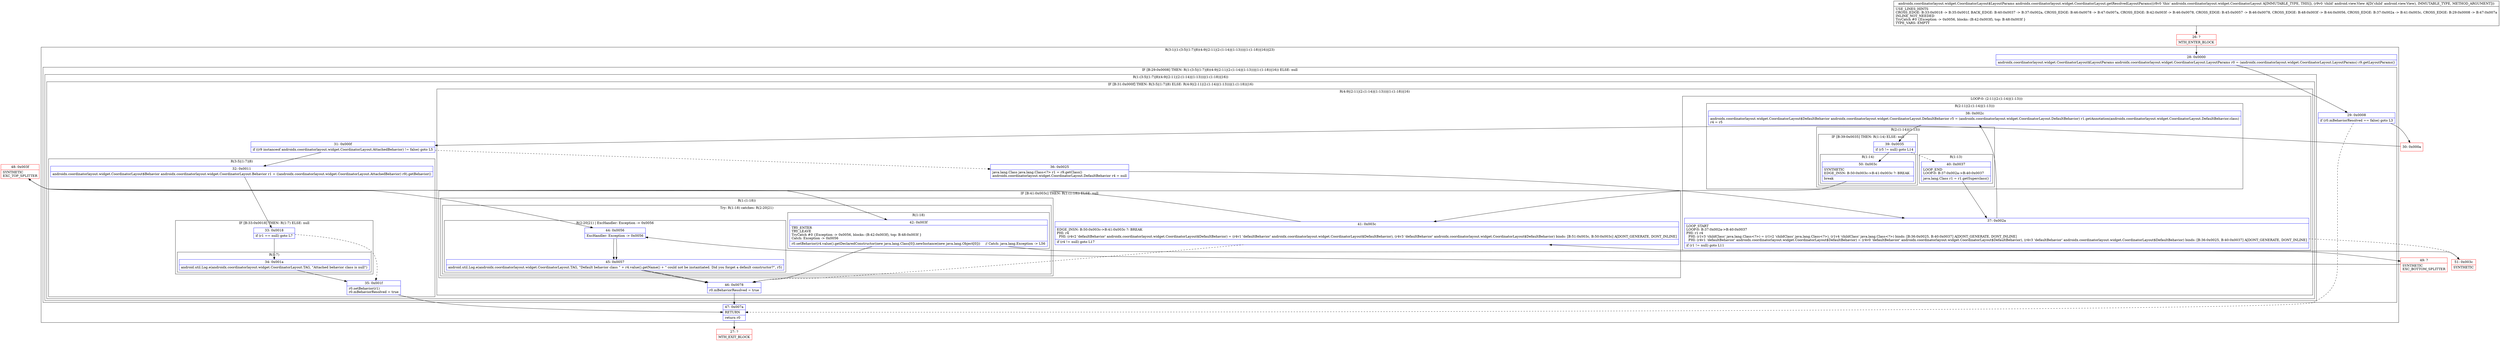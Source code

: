 digraph "CFG forandroidx.coordinatorlayout.widget.CoordinatorLayout.getResolvedLayoutParams(Landroid\/view\/View;)Landroidx\/coordinatorlayout\/widget\/CoordinatorLayout$LayoutParams;" {
subgraph cluster_Region_1322558363 {
label = "R(3:1|(1:(3:5|(1:7)|8)(4:9|(2:11|(2:(1:14)|(1:13)))|(1:(1:18))|16))|23)";
node [shape=record,color=blue];
Node_28 [shape=record,label="{28\:\ 0x0000|androidx.coordinatorlayout.widget.CoordinatorLayout$LayoutParams androidx.coordinatorlayout.widget.CoordinatorLayout.LayoutParams r0 = (androidx.coordinatorlayout.widget.CoordinatorLayout.LayoutParams) r9.getLayoutParams()\l}"];
subgraph cluster_IfRegion_113766913 {
label = "IF [B:29:0x0008] THEN: R(1:(3:5|(1:7)|8)(4:9|(2:11|(2:(1:14)|(1:13)))|(1:(1:18))|16)) ELSE: null";
node [shape=record,color=blue];
Node_29 [shape=record,label="{29\:\ 0x0008|if (r0.mBehaviorResolved == false) goto L3\l}"];
subgraph cluster_Region_1384543630 {
label = "R(1:(3:5|(1:7)|8)(4:9|(2:11|(2:(1:14)|(1:13)))|(1:(1:18))|16))";
node [shape=record,color=blue];
subgraph cluster_IfRegion_1992957019 {
label = "IF [B:31:0x000f] THEN: R(3:5|(1:7)|8) ELSE: R(4:9|(2:11|(2:(1:14)|(1:13)))|(1:(1:18))|16)";
node [shape=record,color=blue];
Node_31 [shape=record,label="{31\:\ 0x000f|if ((r9 instanceof androidx.coordinatorlayout.widget.CoordinatorLayout.AttachedBehavior) != false) goto L5\l}"];
subgraph cluster_Region_1124619236 {
label = "R(3:5|(1:7)|8)";
node [shape=record,color=blue];
Node_32 [shape=record,label="{32\:\ 0x0011|androidx.coordinatorlayout.widget.CoordinatorLayout$Behavior androidx.coordinatorlayout.widget.CoordinatorLayout.Behavior r1 = ((androidx.coordinatorlayout.widget.CoordinatorLayout.AttachedBehavior) r9).getBehavior()\l}"];
subgraph cluster_IfRegion_801380979 {
label = "IF [B:33:0x0018] THEN: R(1:7) ELSE: null";
node [shape=record,color=blue];
Node_33 [shape=record,label="{33\:\ 0x0018|if (r1 == null) goto L7\l}"];
subgraph cluster_Region_2134593009 {
label = "R(1:7)";
node [shape=record,color=blue];
Node_34 [shape=record,label="{34\:\ 0x001a|android.util.Log.e(androidx.coordinatorlayout.widget.CoordinatorLayout.TAG, \"Attached behavior class is null\")\l}"];
}
}
Node_35 [shape=record,label="{35\:\ 0x001f|r0.setBehavior(r1)\lr0.mBehaviorResolved = true\l}"];
}
subgraph cluster_Region_919096025 {
label = "R(4:9|(2:11|(2:(1:14)|(1:13)))|(1:(1:18))|16)";
node [shape=record,color=blue];
Node_36 [shape=record,label="{36\:\ 0x0025|java.lang.Class java.lang.Class\<?\> r1 = r9.getClass()\landroidx.coordinatorlayout.widget.CoordinatorLayout.DefaultBehavior r4 = null\l}"];
subgraph cluster_LoopRegion_262595067 {
label = "LOOP:0: (2:11|(2:(1:14)|(1:13)))";
node [shape=record,color=blue];
Node_37 [shape=record,label="{37\:\ 0x002a|LOOP_START\lLOOP:0: B:37:0x002a\-\>B:40:0x0037\lPHI: r1 r4 \l  PHI: (r1v3 'childClass' java.lang.Class\<?\>) = (r1v2 'childClass' java.lang.Class\<?\>), (r1v4 'childClass' java.lang.Class\<?\>) binds: [B:36:0x0025, B:40:0x0037] A[DONT_GENERATE, DONT_INLINE]\l  PHI: (r4v1 'defaultBehavior' androidx.coordinatorlayout.widget.CoordinatorLayout$DefaultBehavior) = (r4v0 'defaultBehavior' androidx.coordinatorlayout.widget.CoordinatorLayout$DefaultBehavior), (r4v3 'defaultBehavior' androidx.coordinatorlayout.widget.CoordinatorLayout$DefaultBehavior) binds: [B:36:0x0025, B:40:0x0037] A[DONT_GENERATE, DONT_INLINE]\l|if (r1 != null) goto L11\l}"];
subgraph cluster_Region_206420104 {
label = "R(2:11|(2:(1:14)|(1:13)))";
node [shape=record,color=blue];
Node_38 [shape=record,label="{38\:\ 0x002c|androidx.coordinatorlayout.widget.CoordinatorLayout$DefaultBehavior androidx.coordinatorlayout.widget.CoordinatorLayout.DefaultBehavior r5 = (androidx.coordinatorlayout.widget.CoordinatorLayout.DefaultBehavior) r1.getAnnotation(androidx.coordinatorlayout.widget.CoordinatorLayout.DefaultBehavior.class)\lr4 = r5\l}"];
subgraph cluster_Region_1978005451 {
label = "R(2:(1:14)|(1:13))";
node [shape=record,color=blue];
subgraph cluster_IfRegion_1319924438 {
label = "IF [B:39:0x0035] THEN: R(1:14) ELSE: null";
node [shape=record,color=blue];
Node_39 [shape=record,label="{39\:\ 0x0035|if (r5 != null) goto L14\l}"];
subgraph cluster_Region_338609916 {
label = "R(1:14)";
node [shape=record,color=blue];
Node_50 [shape=record,label="{50\:\ 0x003c|SYNTHETIC\lEDGE_INSN: B:50:0x003c\-\>B:41:0x003c ?: BREAK  \l|break\l}"];
}
}
subgraph cluster_Region_246416536 {
label = "R(1:13)";
node [shape=record,color=blue];
Node_40 [shape=record,label="{40\:\ 0x0037|LOOP_END\lLOOP:0: B:37:0x002a\-\>B:40:0x0037\l|java.lang.Class r1 = r1.getSuperclass()\l}"];
}
}
}
}
subgraph cluster_IfRegion_2024256858 {
label = "IF [B:41:0x003c] THEN: R(1:(1:18)) ELSE: null";
node [shape=record,color=blue];
Node_41 [shape=record,label="{41\:\ 0x003c|EDGE_INSN: B:50:0x003c\-\>B:41:0x003c ?: BREAK  \lPHI: r4 \l  PHI: (r4v2 'defaultBehavior' androidx.coordinatorlayout.widget.CoordinatorLayout$DefaultBehavior) = (r4v1 'defaultBehavior' androidx.coordinatorlayout.widget.CoordinatorLayout$DefaultBehavior), (r4v3 'defaultBehavior' androidx.coordinatorlayout.widget.CoordinatorLayout$DefaultBehavior) binds: [B:51:0x003c, B:50:0x003c] A[DONT_GENERATE, DONT_INLINE]\l|if (r4 != null) goto L17\l}"];
subgraph cluster_Region_840968422 {
label = "R(1:(1:18))";
node [shape=record,color=blue];
subgraph cluster_TryCatchRegion_399622038 {
label = "Try: R(1:18) catches: R(2:20|21)";
node [shape=record,color=blue];
subgraph cluster_Region_1567355540 {
label = "R(1:18)";
node [shape=record,color=blue];
Node_42 [shape=record,label="{42\:\ 0x003f|TRY_ENTER\lTRY_LEAVE\lTryCatch #0 \{Exception \-\> 0x0056, blocks: (B:42:0x003f), top: B:48:0x003f \}\lCatch: Exception \-\> 0x0056\l|r0.setBehavior(r4.value().getDeclaredConstructor(new java.lang.Class[0]).newInstance(new java.lang.Object[0]))     \/\/ Catch: java.lang.Exception \-\> L56\l}"];
}
subgraph cluster_Region_1077295756 {
label = "R(2:20|21) | ExcHandler: Exception \-\> 0x0056\l";
node [shape=record,color=blue];
Node_44 [shape=record,label="{44\:\ 0x0056|ExcHandler: Exception \-\> 0x0056\l}"];
Node_45 [shape=record,label="{45\:\ 0x0057|android.util.Log.e(androidx.coordinatorlayout.widget.CoordinatorLayout.TAG, \"Default behavior class \" + r4.value().getName() + \" could not be instantiated. Did you forget a default constructor?\", r5)\l}"];
}
}
}
}
Node_46 [shape=record,label="{46\:\ 0x0078|r0.mBehaviorResolved = true\l}"];
}
}
}
}
Node_47 [shape=record,label="{47\:\ 0x007a|RETURN\l|return r0\l}"];
}
subgraph cluster_Region_1077295756 {
label = "R(2:20|21) | ExcHandler: Exception \-\> 0x0056\l";
node [shape=record,color=blue];
Node_44 [shape=record,label="{44\:\ 0x0056|ExcHandler: Exception \-\> 0x0056\l}"];
Node_45 [shape=record,label="{45\:\ 0x0057|android.util.Log.e(androidx.coordinatorlayout.widget.CoordinatorLayout.TAG, \"Default behavior class \" + r4.value().getName() + \" could not be instantiated. Did you forget a default constructor?\", r5)\l}"];
}
Node_26 [shape=record,color=red,label="{26\:\ ?|MTH_ENTER_BLOCK\l}"];
Node_30 [shape=record,color=red,label="{30\:\ 0x000a}"];
Node_48 [shape=record,color=red,label="{48\:\ 0x003f|SYNTHETIC\lEXC_TOP_SPLITTER\l}"];
Node_49 [shape=record,color=red,label="{49\:\ ?|SYNTHETIC\lEXC_BOTTOM_SPLITTER\l}"];
Node_51 [shape=record,color=red,label="{51\:\ 0x003c|SYNTHETIC\l}"];
Node_27 [shape=record,color=red,label="{27\:\ ?|MTH_EXIT_BLOCK\l}"];
MethodNode[shape=record,label="{androidx.coordinatorlayout.widget.CoordinatorLayout$LayoutParams androidx.coordinatorlayout.widget.CoordinatorLayout.getResolvedLayoutParams((r8v0 'this' androidx.coordinatorlayout.widget.CoordinatorLayout A[IMMUTABLE_TYPE, THIS]), (r9v0 'child' android.view.View A[D('child' android.view.View), IMMUTABLE_TYPE, METHOD_ARGUMENT]))  | USE_LINES_HINTS\lCROSS_EDGE: B:33:0x0018 \-\> B:35:0x001f, BACK_EDGE: B:40:0x0037 \-\> B:37:0x002a, CROSS_EDGE: B:46:0x0078 \-\> B:47:0x007a, CROSS_EDGE: B:42:0x003f \-\> B:46:0x0078, CROSS_EDGE: B:45:0x0057 \-\> B:46:0x0078, CROSS_EDGE: B:48:0x003f \-\> B:44:0x0056, CROSS_EDGE: B:37:0x002a \-\> B:41:0x003c, CROSS_EDGE: B:29:0x0008 \-\> B:47:0x007a\lINLINE_NOT_NEEDED\lTryCatch #0 \{Exception \-\> 0x0056, blocks: (B:42:0x003f), top: B:48:0x003f \}\lTYPE_VARS: EMPTY\l}"];
MethodNode -> Node_26;Node_28 -> Node_29;
Node_29 -> Node_30;
Node_29 -> Node_47[style=dashed];
Node_31 -> Node_32;
Node_31 -> Node_36[style=dashed];
Node_32 -> Node_33;
Node_33 -> Node_34;
Node_33 -> Node_35[style=dashed];
Node_34 -> Node_35;
Node_35 -> Node_47;
Node_36 -> Node_37;
Node_37 -> Node_38;
Node_37 -> Node_51[style=dashed];
Node_38 -> Node_39;
Node_39 -> Node_40[style=dashed];
Node_39 -> Node_50;
Node_50 -> Node_41;
Node_40 -> Node_37;
Node_41 -> Node_46[style=dashed];
Node_41 -> Node_48;
Node_42 -> Node_46;
Node_42 -> Node_49;
Node_44 -> Node_45;
Node_45 -> Node_46;
Node_46 -> Node_47;
Node_47 -> Node_27;
Node_44 -> Node_45;
Node_45 -> Node_46;
Node_26 -> Node_28;
Node_30 -> Node_31;
Node_48 -> Node_42;
Node_48 -> Node_44;
Node_49 -> Node_44;
Node_51 -> Node_41;
}

